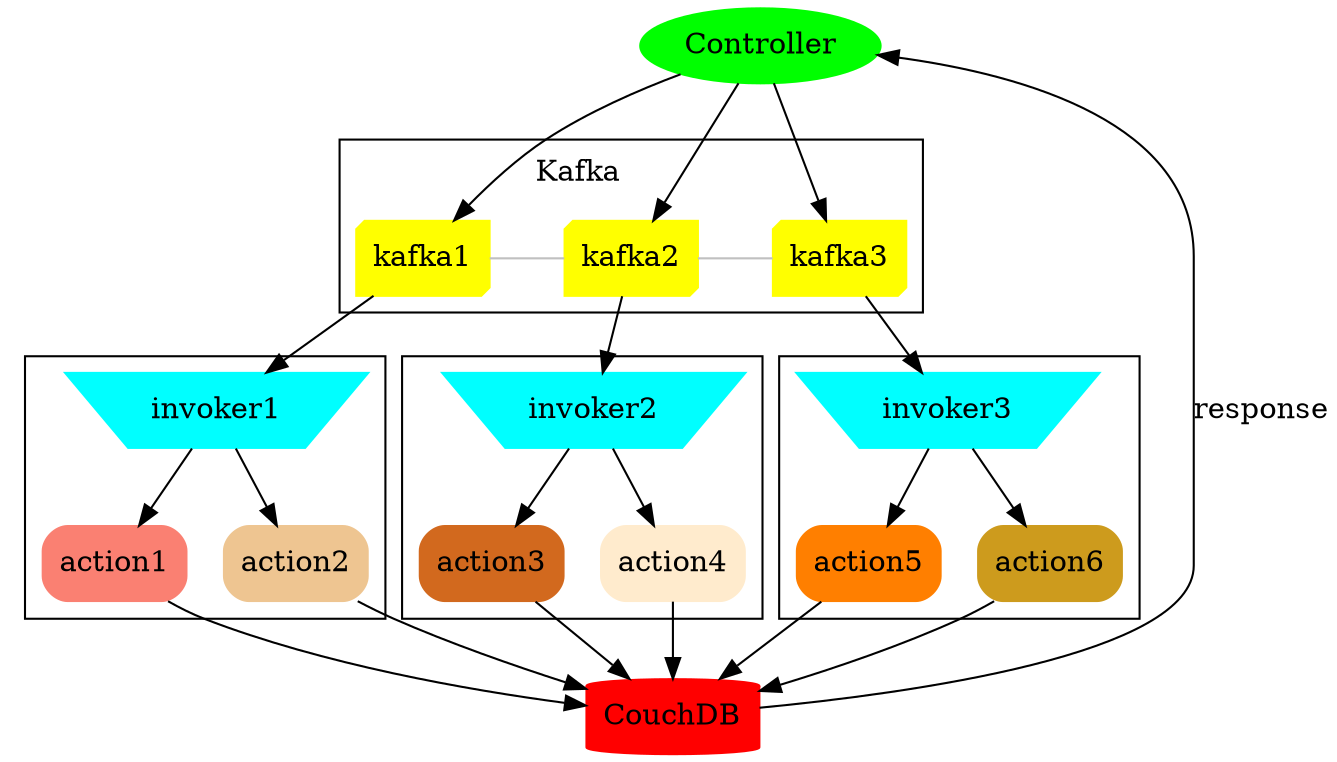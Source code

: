 digraph Q {

  node [shape=record];
  subgraph {
    rank=min  
    Controller [shape=ellipse, color = green, style=filled]
  }
     
    Controller -> kafka1
    Controller -> kafka2
    Controller -> kafka3

    subgraph cluster_kafka {
      node[color=red,shpe=box3d];

      kafka1 [shape=box3d, color=yellow, style=filled]
      kafka2 [shape=box3d, color=yellow, style=filled]
      kafka3 [shape=box3d, color=yellow, style=filled]

      label=<<table border="0" width="100%"><tr><td align="left">Kafka</td><td port="k0"></td><td></td></tr></table>>;

      {rank=same kafka1 kafka2 kafka3}
      kafka1 -> kafka2 -> kafka3 [color=grey arrowhead=none];
    }
  
    subgraph invokers {
      
      //{rank=same invoker1 invoker2 invoker3}

      invoker1 [ shape=invtrapezium, color=cyan, style=filled]
      invoker2 [ shape=invtrapezium, color=cyan, style=filled]
      invoker3 [ shape=invtrapezium color=cyan, style=filled]
      
      action1 [ shape=Mrecord, color=salmon, style=filled]
      action2 [ shape=Mrecord, color=burlywood2, style=filled]
      action3 [ shape=Mrecord, color=chocolate, style=filled]
      action4 [ shape=Mrecord, color=blanchedalmond, style=filled]
      action5 [ shape=Mrecord, color=darkorange1, style=filled]
      action6 [ shape=Mrecord, color=goldenrod3, style=filled]

      subgraph cluster_k1 {
        {rank=min;invoker1}
        invoker1 [ shape=invtrapezium]
        kafka1 -> invoker1      
        invoker1 -> action1
        invoker1 -> action2
      } 

 subgraph cluster_k2 {
      kafka2 -> invoker2
      invoker2 -> action3
      invoker2 -> action4
 }

subgraph cluster_k3 {
      kafka3 -> invoker3
      invoker3 -> action5
      invoker3 -> action6
}
      CouchDB [ shape=cylinder, style=filled, color=red]
      
      action1 -> CouchDB
      action2 -> CouchDB
      action3 -> CouchDB
      action4 -> CouchDB
      action5 -> CouchDB
      action6 -> CouchDB
    }
    CouchDB -> Controller [label="response"]
}
